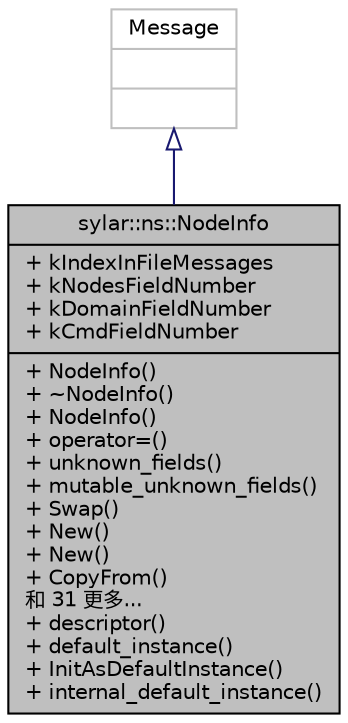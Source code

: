 digraph "sylar::ns::NodeInfo"
{
 // LATEX_PDF_SIZE
  edge [fontname="Helvetica",fontsize="10",labelfontname="Helvetica",labelfontsize="10"];
  node [fontname="Helvetica",fontsize="10",shape=record];
  Node1 [label="{sylar::ns::NodeInfo\n|+ kIndexInFileMessages\l+ kNodesFieldNumber\l+ kDomainFieldNumber\l+ kCmdFieldNumber\l|+ NodeInfo()\l+ ~NodeInfo()\l+ NodeInfo()\l+ operator=()\l+ unknown_fields()\l+ mutable_unknown_fields()\l+ Swap()\l+ New()\l+ New()\l+ CopyFrom()\l和 31 更多...\l+ descriptor()\l+ default_instance()\l+ InitAsDefaultInstance()\l+ internal_default_instance()\l}",height=0.2,width=0.4,color="black", fillcolor="grey75", style="filled", fontcolor="black",tooltip=" "];
  Node2 -> Node1 [dir="back",color="midnightblue",fontsize="10",style="solid",arrowtail="onormal",fontname="Helvetica"];
  Node2 [label="{Message\n||}",height=0.2,width=0.4,color="grey75", fillcolor="white", style="filled",tooltip=" "];
}
